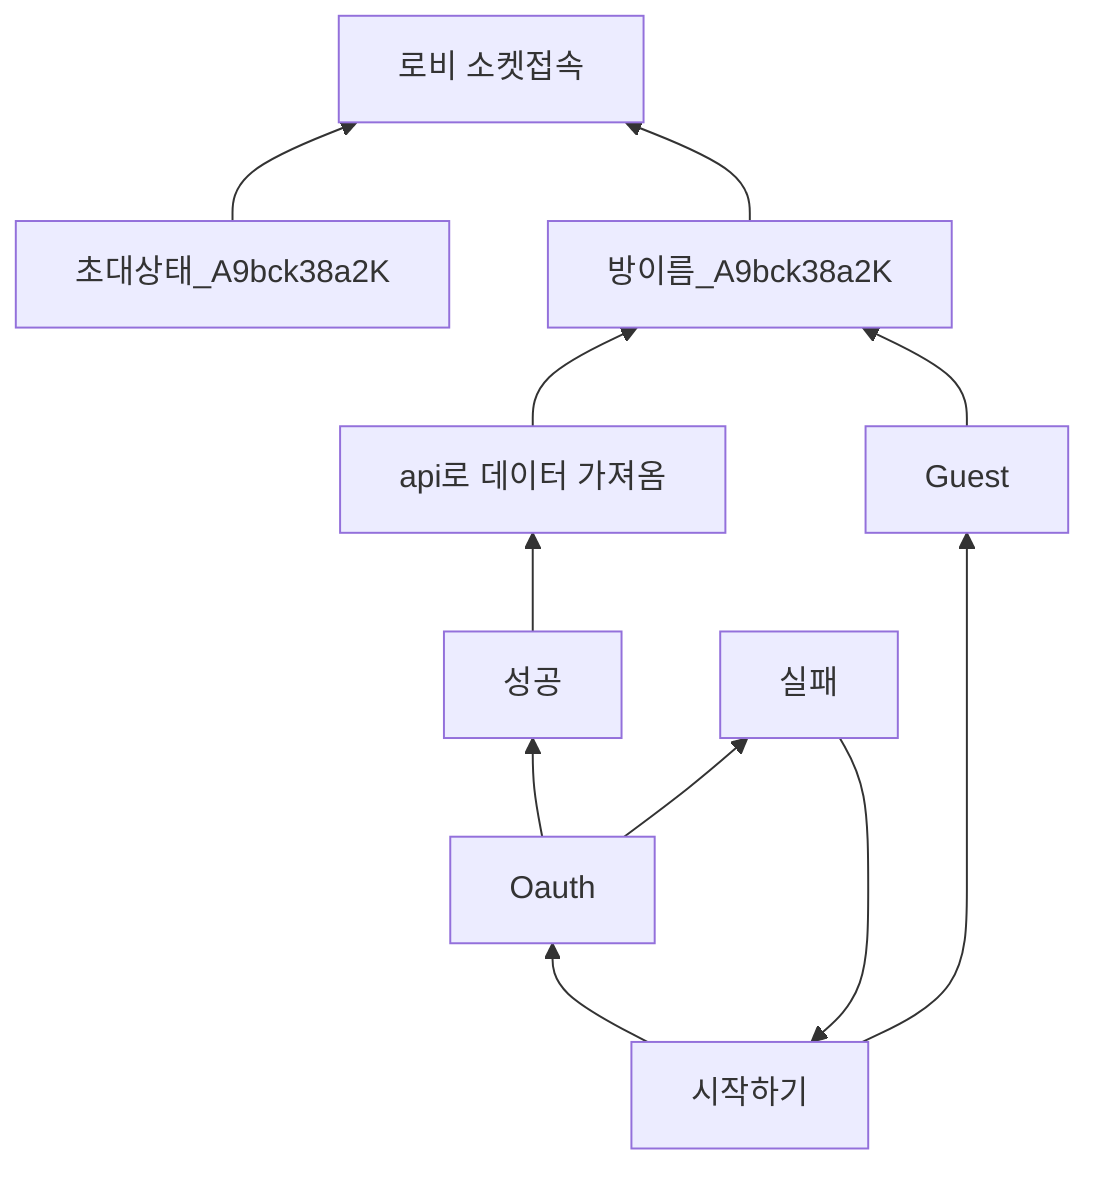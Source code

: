 flowchart BT
    Login2[초대상태_A9bck38a2K] --> 로비
    Login[시작하기] --> Oauth[Oauth]
    Login --> Guest[Guest]
    Oauth --> 성공[성공]
    Oauth --> 실패[실패]
    실패 --> Login
    성공 --> 닉네임Fetch[api로 데이터 가져옴]
    닉네임Fetch --> 방정보받기[방이름_A9bck38a2K]
    방정보받기 --> 로비[로비 소켓접속]
    Guest --> 방정보받기